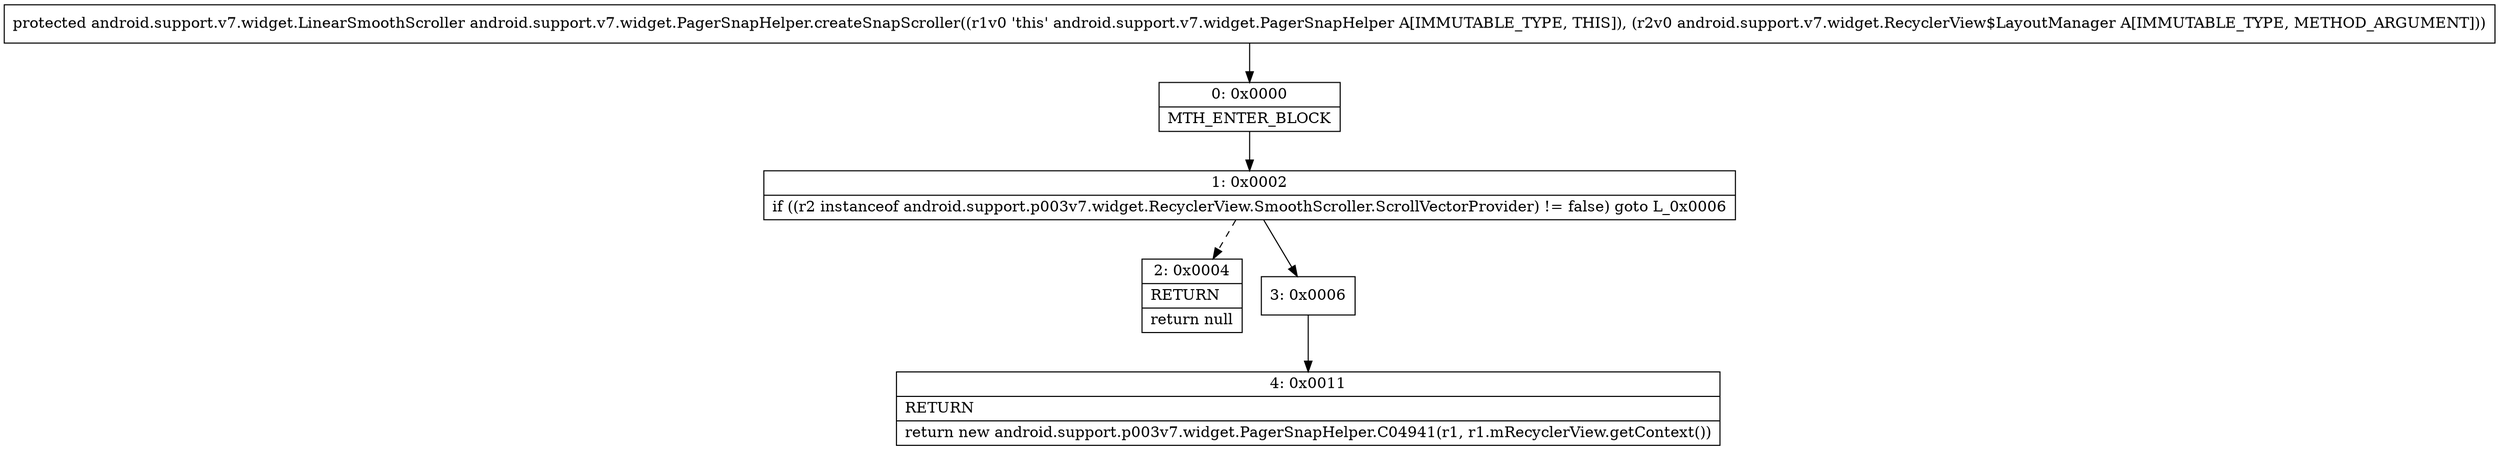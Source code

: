 digraph "CFG forandroid.support.v7.widget.PagerSnapHelper.createSnapScroller(Landroid\/support\/v7\/widget\/RecyclerView$LayoutManager;)Landroid\/support\/v7\/widget\/LinearSmoothScroller;" {
Node_0 [shape=record,label="{0\:\ 0x0000|MTH_ENTER_BLOCK\l}"];
Node_1 [shape=record,label="{1\:\ 0x0002|if ((r2 instanceof android.support.p003v7.widget.RecyclerView.SmoothScroller.ScrollVectorProvider) != false) goto L_0x0006\l}"];
Node_2 [shape=record,label="{2\:\ 0x0004|RETURN\l|return null\l}"];
Node_3 [shape=record,label="{3\:\ 0x0006}"];
Node_4 [shape=record,label="{4\:\ 0x0011|RETURN\l|return new android.support.p003v7.widget.PagerSnapHelper.C04941(r1, r1.mRecyclerView.getContext())\l}"];
MethodNode[shape=record,label="{protected android.support.v7.widget.LinearSmoothScroller android.support.v7.widget.PagerSnapHelper.createSnapScroller((r1v0 'this' android.support.v7.widget.PagerSnapHelper A[IMMUTABLE_TYPE, THIS]), (r2v0 android.support.v7.widget.RecyclerView$LayoutManager A[IMMUTABLE_TYPE, METHOD_ARGUMENT])) }"];
MethodNode -> Node_0;
Node_0 -> Node_1;
Node_1 -> Node_2[style=dashed];
Node_1 -> Node_3;
Node_3 -> Node_4;
}

